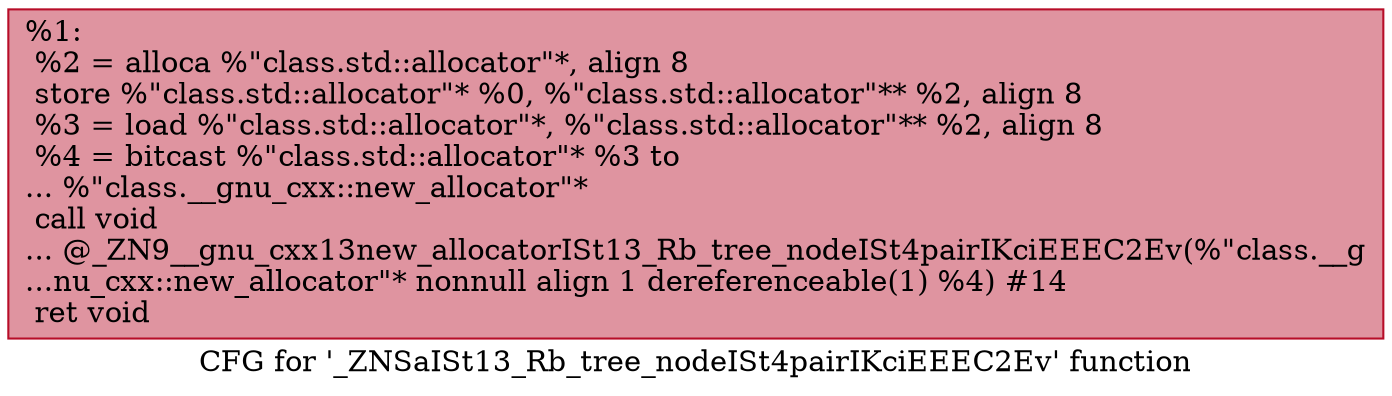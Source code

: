 digraph "CFG for '_ZNSaISt13_Rb_tree_nodeISt4pairIKciEEEC2Ev' function" {
	label="CFG for '_ZNSaISt13_Rb_tree_nodeISt4pairIKciEEEC2Ev' function";

	Node0x557bfd4f7ec0 [shape=record,color="#b70d28ff", style=filled, fillcolor="#b70d2870",label="{%1:\l  %2 = alloca %\"class.std::allocator\"*, align 8\l  store %\"class.std::allocator\"* %0, %\"class.std::allocator\"** %2, align 8\l  %3 = load %\"class.std::allocator\"*, %\"class.std::allocator\"** %2, align 8\l  %4 = bitcast %\"class.std::allocator\"* %3 to\l... %\"class.__gnu_cxx::new_allocator\"*\l  call void\l... @_ZN9__gnu_cxx13new_allocatorISt13_Rb_tree_nodeISt4pairIKciEEEC2Ev(%\"class.__g\l...nu_cxx::new_allocator\"* nonnull align 1 dereferenceable(1) %4) #14\l  ret void\l}"];
}

